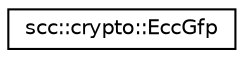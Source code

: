 digraph "Graphical Class Hierarchy"
{
 // LATEX_PDF_SIZE
  edge [fontname="Helvetica",fontsize="10",labelfontname="Helvetica",labelfontsize="10"];
  node [fontname="Helvetica",fontsize="10",shape=record];
  rankdir="LR";
  Node0 [label="scc::crypto::EccGfp",height=0.2,width=0.4,color="black", fillcolor="white", style="filled",URL="$d8/d2f/classscc_1_1crypto_1_1EccGfp.html",tooltip="Elliptic curve cryptography over Galois prime field GF(p) curve."];
}
